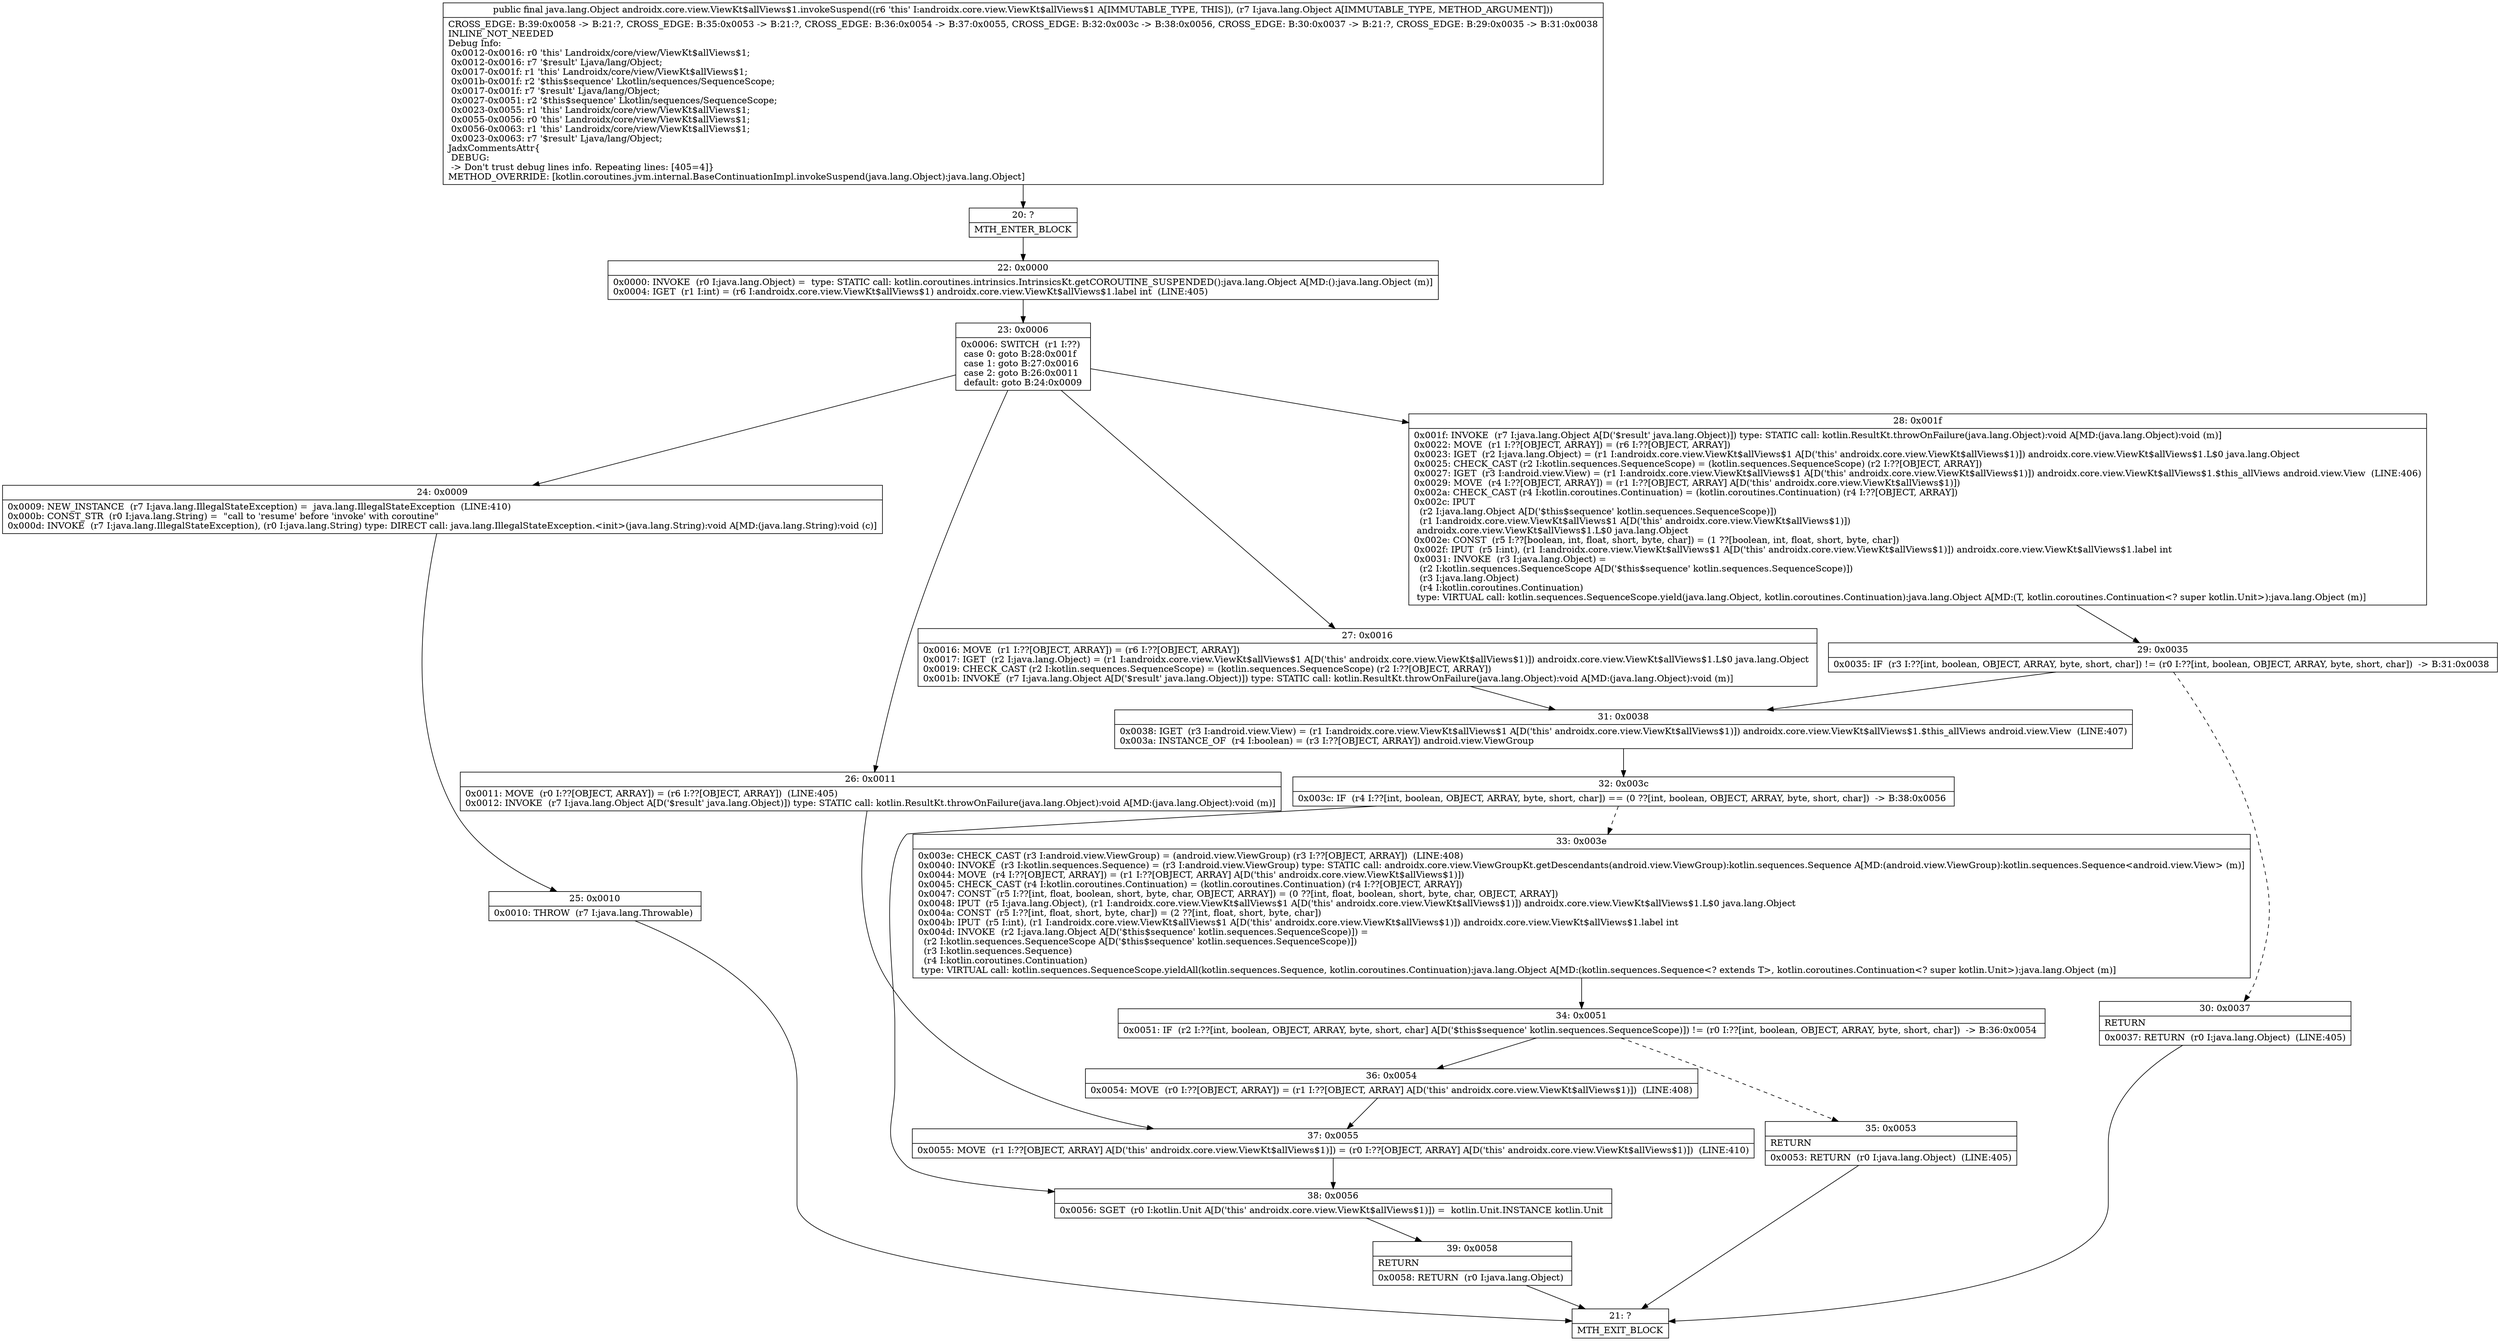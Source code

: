 digraph "CFG forandroidx.core.view.ViewKt$allViews$1.invokeSuspend(Ljava\/lang\/Object;)Ljava\/lang\/Object;" {
Node_20 [shape=record,label="{20\:\ ?|MTH_ENTER_BLOCK\l}"];
Node_22 [shape=record,label="{22\:\ 0x0000|0x0000: INVOKE  (r0 I:java.lang.Object) =  type: STATIC call: kotlin.coroutines.intrinsics.IntrinsicsKt.getCOROUTINE_SUSPENDED():java.lang.Object A[MD:():java.lang.Object (m)]\l0x0004: IGET  (r1 I:int) = (r6 I:androidx.core.view.ViewKt$allViews$1) androidx.core.view.ViewKt$allViews$1.label int  (LINE:405)\l}"];
Node_23 [shape=record,label="{23\:\ 0x0006|0x0006: SWITCH  (r1 I:??)\l case 0: goto B:28:0x001f\l case 1: goto B:27:0x0016\l case 2: goto B:26:0x0011\l default: goto B:24:0x0009 \l}"];
Node_24 [shape=record,label="{24\:\ 0x0009|0x0009: NEW_INSTANCE  (r7 I:java.lang.IllegalStateException) =  java.lang.IllegalStateException  (LINE:410)\l0x000b: CONST_STR  (r0 I:java.lang.String) =  \"call to 'resume' before 'invoke' with coroutine\" \l0x000d: INVOKE  (r7 I:java.lang.IllegalStateException), (r0 I:java.lang.String) type: DIRECT call: java.lang.IllegalStateException.\<init\>(java.lang.String):void A[MD:(java.lang.String):void (c)]\l}"];
Node_25 [shape=record,label="{25\:\ 0x0010|0x0010: THROW  (r7 I:java.lang.Throwable) \l}"];
Node_21 [shape=record,label="{21\:\ ?|MTH_EXIT_BLOCK\l}"];
Node_26 [shape=record,label="{26\:\ 0x0011|0x0011: MOVE  (r0 I:??[OBJECT, ARRAY]) = (r6 I:??[OBJECT, ARRAY])  (LINE:405)\l0x0012: INVOKE  (r7 I:java.lang.Object A[D('$result' java.lang.Object)]) type: STATIC call: kotlin.ResultKt.throwOnFailure(java.lang.Object):void A[MD:(java.lang.Object):void (m)]\l}"];
Node_37 [shape=record,label="{37\:\ 0x0055|0x0055: MOVE  (r1 I:??[OBJECT, ARRAY] A[D('this' androidx.core.view.ViewKt$allViews$1)]) = (r0 I:??[OBJECT, ARRAY] A[D('this' androidx.core.view.ViewKt$allViews$1)])  (LINE:410)\l}"];
Node_38 [shape=record,label="{38\:\ 0x0056|0x0056: SGET  (r0 I:kotlin.Unit A[D('this' androidx.core.view.ViewKt$allViews$1)]) =  kotlin.Unit.INSTANCE kotlin.Unit \l}"];
Node_39 [shape=record,label="{39\:\ 0x0058|RETURN\l|0x0058: RETURN  (r0 I:java.lang.Object) \l}"];
Node_27 [shape=record,label="{27\:\ 0x0016|0x0016: MOVE  (r1 I:??[OBJECT, ARRAY]) = (r6 I:??[OBJECT, ARRAY]) \l0x0017: IGET  (r2 I:java.lang.Object) = (r1 I:androidx.core.view.ViewKt$allViews$1 A[D('this' androidx.core.view.ViewKt$allViews$1)]) androidx.core.view.ViewKt$allViews$1.L$0 java.lang.Object \l0x0019: CHECK_CAST (r2 I:kotlin.sequences.SequenceScope) = (kotlin.sequences.SequenceScope) (r2 I:??[OBJECT, ARRAY]) \l0x001b: INVOKE  (r7 I:java.lang.Object A[D('$result' java.lang.Object)]) type: STATIC call: kotlin.ResultKt.throwOnFailure(java.lang.Object):void A[MD:(java.lang.Object):void (m)]\l}"];
Node_31 [shape=record,label="{31\:\ 0x0038|0x0038: IGET  (r3 I:android.view.View) = (r1 I:androidx.core.view.ViewKt$allViews$1 A[D('this' androidx.core.view.ViewKt$allViews$1)]) androidx.core.view.ViewKt$allViews$1.$this_allViews android.view.View  (LINE:407)\l0x003a: INSTANCE_OF  (r4 I:boolean) = (r3 I:??[OBJECT, ARRAY]) android.view.ViewGroup \l}"];
Node_32 [shape=record,label="{32\:\ 0x003c|0x003c: IF  (r4 I:??[int, boolean, OBJECT, ARRAY, byte, short, char]) == (0 ??[int, boolean, OBJECT, ARRAY, byte, short, char])  \-\> B:38:0x0056 \l}"];
Node_33 [shape=record,label="{33\:\ 0x003e|0x003e: CHECK_CAST (r3 I:android.view.ViewGroup) = (android.view.ViewGroup) (r3 I:??[OBJECT, ARRAY])  (LINE:408)\l0x0040: INVOKE  (r3 I:kotlin.sequences.Sequence) = (r3 I:android.view.ViewGroup) type: STATIC call: androidx.core.view.ViewGroupKt.getDescendants(android.view.ViewGroup):kotlin.sequences.Sequence A[MD:(android.view.ViewGroup):kotlin.sequences.Sequence\<android.view.View\> (m)]\l0x0044: MOVE  (r4 I:??[OBJECT, ARRAY]) = (r1 I:??[OBJECT, ARRAY] A[D('this' androidx.core.view.ViewKt$allViews$1)]) \l0x0045: CHECK_CAST (r4 I:kotlin.coroutines.Continuation) = (kotlin.coroutines.Continuation) (r4 I:??[OBJECT, ARRAY]) \l0x0047: CONST  (r5 I:??[int, float, boolean, short, byte, char, OBJECT, ARRAY]) = (0 ??[int, float, boolean, short, byte, char, OBJECT, ARRAY]) \l0x0048: IPUT  (r5 I:java.lang.Object), (r1 I:androidx.core.view.ViewKt$allViews$1 A[D('this' androidx.core.view.ViewKt$allViews$1)]) androidx.core.view.ViewKt$allViews$1.L$0 java.lang.Object \l0x004a: CONST  (r5 I:??[int, float, short, byte, char]) = (2 ??[int, float, short, byte, char]) \l0x004b: IPUT  (r5 I:int), (r1 I:androidx.core.view.ViewKt$allViews$1 A[D('this' androidx.core.view.ViewKt$allViews$1)]) androidx.core.view.ViewKt$allViews$1.label int \l0x004d: INVOKE  (r2 I:java.lang.Object A[D('$this$sequence' kotlin.sequences.SequenceScope)]) = \l  (r2 I:kotlin.sequences.SequenceScope A[D('$this$sequence' kotlin.sequences.SequenceScope)])\l  (r3 I:kotlin.sequences.Sequence)\l  (r4 I:kotlin.coroutines.Continuation)\l type: VIRTUAL call: kotlin.sequences.SequenceScope.yieldAll(kotlin.sequences.Sequence, kotlin.coroutines.Continuation):java.lang.Object A[MD:(kotlin.sequences.Sequence\<? extends T\>, kotlin.coroutines.Continuation\<? super kotlin.Unit\>):java.lang.Object (m)]\l}"];
Node_34 [shape=record,label="{34\:\ 0x0051|0x0051: IF  (r2 I:??[int, boolean, OBJECT, ARRAY, byte, short, char] A[D('$this$sequence' kotlin.sequences.SequenceScope)]) != (r0 I:??[int, boolean, OBJECT, ARRAY, byte, short, char])  \-\> B:36:0x0054 \l}"];
Node_35 [shape=record,label="{35\:\ 0x0053|RETURN\l|0x0053: RETURN  (r0 I:java.lang.Object)  (LINE:405)\l}"];
Node_36 [shape=record,label="{36\:\ 0x0054|0x0054: MOVE  (r0 I:??[OBJECT, ARRAY]) = (r1 I:??[OBJECT, ARRAY] A[D('this' androidx.core.view.ViewKt$allViews$1)])  (LINE:408)\l}"];
Node_28 [shape=record,label="{28\:\ 0x001f|0x001f: INVOKE  (r7 I:java.lang.Object A[D('$result' java.lang.Object)]) type: STATIC call: kotlin.ResultKt.throwOnFailure(java.lang.Object):void A[MD:(java.lang.Object):void (m)]\l0x0022: MOVE  (r1 I:??[OBJECT, ARRAY]) = (r6 I:??[OBJECT, ARRAY]) \l0x0023: IGET  (r2 I:java.lang.Object) = (r1 I:androidx.core.view.ViewKt$allViews$1 A[D('this' androidx.core.view.ViewKt$allViews$1)]) androidx.core.view.ViewKt$allViews$1.L$0 java.lang.Object \l0x0025: CHECK_CAST (r2 I:kotlin.sequences.SequenceScope) = (kotlin.sequences.SequenceScope) (r2 I:??[OBJECT, ARRAY]) \l0x0027: IGET  (r3 I:android.view.View) = (r1 I:androidx.core.view.ViewKt$allViews$1 A[D('this' androidx.core.view.ViewKt$allViews$1)]) androidx.core.view.ViewKt$allViews$1.$this_allViews android.view.View  (LINE:406)\l0x0029: MOVE  (r4 I:??[OBJECT, ARRAY]) = (r1 I:??[OBJECT, ARRAY] A[D('this' androidx.core.view.ViewKt$allViews$1)]) \l0x002a: CHECK_CAST (r4 I:kotlin.coroutines.Continuation) = (kotlin.coroutines.Continuation) (r4 I:??[OBJECT, ARRAY]) \l0x002c: IPUT  \l  (r2 I:java.lang.Object A[D('$this$sequence' kotlin.sequences.SequenceScope)])\l  (r1 I:androidx.core.view.ViewKt$allViews$1 A[D('this' androidx.core.view.ViewKt$allViews$1)])\l androidx.core.view.ViewKt$allViews$1.L$0 java.lang.Object \l0x002e: CONST  (r5 I:??[boolean, int, float, short, byte, char]) = (1 ??[boolean, int, float, short, byte, char]) \l0x002f: IPUT  (r5 I:int), (r1 I:androidx.core.view.ViewKt$allViews$1 A[D('this' androidx.core.view.ViewKt$allViews$1)]) androidx.core.view.ViewKt$allViews$1.label int \l0x0031: INVOKE  (r3 I:java.lang.Object) = \l  (r2 I:kotlin.sequences.SequenceScope A[D('$this$sequence' kotlin.sequences.SequenceScope)])\l  (r3 I:java.lang.Object)\l  (r4 I:kotlin.coroutines.Continuation)\l type: VIRTUAL call: kotlin.sequences.SequenceScope.yield(java.lang.Object, kotlin.coroutines.Continuation):java.lang.Object A[MD:(T, kotlin.coroutines.Continuation\<? super kotlin.Unit\>):java.lang.Object (m)]\l}"];
Node_29 [shape=record,label="{29\:\ 0x0035|0x0035: IF  (r3 I:??[int, boolean, OBJECT, ARRAY, byte, short, char]) != (r0 I:??[int, boolean, OBJECT, ARRAY, byte, short, char])  \-\> B:31:0x0038 \l}"];
Node_30 [shape=record,label="{30\:\ 0x0037|RETURN\l|0x0037: RETURN  (r0 I:java.lang.Object)  (LINE:405)\l}"];
MethodNode[shape=record,label="{public final java.lang.Object androidx.core.view.ViewKt$allViews$1.invokeSuspend((r6 'this' I:androidx.core.view.ViewKt$allViews$1 A[IMMUTABLE_TYPE, THIS]), (r7 I:java.lang.Object A[IMMUTABLE_TYPE, METHOD_ARGUMENT]))  | CROSS_EDGE: B:39:0x0058 \-\> B:21:?, CROSS_EDGE: B:35:0x0053 \-\> B:21:?, CROSS_EDGE: B:36:0x0054 \-\> B:37:0x0055, CROSS_EDGE: B:32:0x003c \-\> B:38:0x0056, CROSS_EDGE: B:30:0x0037 \-\> B:21:?, CROSS_EDGE: B:29:0x0035 \-\> B:31:0x0038\lINLINE_NOT_NEEDED\lDebug Info:\l  0x0012\-0x0016: r0 'this' Landroidx\/core\/view\/ViewKt$allViews$1;\l  0x0012\-0x0016: r7 '$result' Ljava\/lang\/Object;\l  0x0017\-0x001f: r1 'this' Landroidx\/core\/view\/ViewKt$allViews$1;\l  0x001b\-0x001f: r2 '$this$sequence' Lkotlin\/sequences\/SequenceScope;\l  0x0017\-0x001f: r7 '$result' Ljava\/lang\/Object;\l  0x0027\-0x0051: r2 '$this$sequence' Lkotlin\/sequences\/SequenceScope;\l  0x0023\-0x0055: r1 'this' Landroidx\/core\/view\/ViewKt$allViews$1;\l  0x0055\-0x0056: r0 'this' Landroidx\/core\/view\/ViewKt$allViews$1;\l  0x0056\-0x0063: r1 'this' Landroidx\/core\/view\/ViewKt$allViews$1;\l  0x0023\-0x0063: r7 '$result' Ljava\/lang\/Object;\lJadxCommentsAttr\{\l DEBUG: \l \-\> Don't trust debug lines info. Repeating lines: [405=4]\}\lMETHOD_OVERRIDE: [kotlin.coroutines.jvm.internal.BaseContinuationImpl.invokeSuspend(java.lang.Object):java.lang.Object]\l}"];
MethodNode -> Node_20;Node_20 -> Node_22;
Node_22 -> Node_23;
Node_23 -> Node_24;
Node_23 -> Node_26;
Node_23 -> Node_27;
Node_23 -> Node_28;
Node_24 -> Node_25;
Node_25 -> Node_21;
Node_26 -> Node_37;
Node_37 -> Node_38;
Node_38 -> Node_39;
Node_39 -> Node_21;
Node_27 -> Node_31;
Node_31 -> Node_32;
Node_32 -> Node_33[style=dashed];
Node_32 -> Node_38;
Node_33 -> Node_34;
Node_34 -> Node_35[style=dashed];
Node_34 -> Node_36;
Node_35 -> Node_21;
Node_36 -> Node_37;
Node_28 -> Node_29;
Node_29 -> Node_30[style=dashed];
Node_29 -> Node_31;
Node_30 -> Node_21;
}

